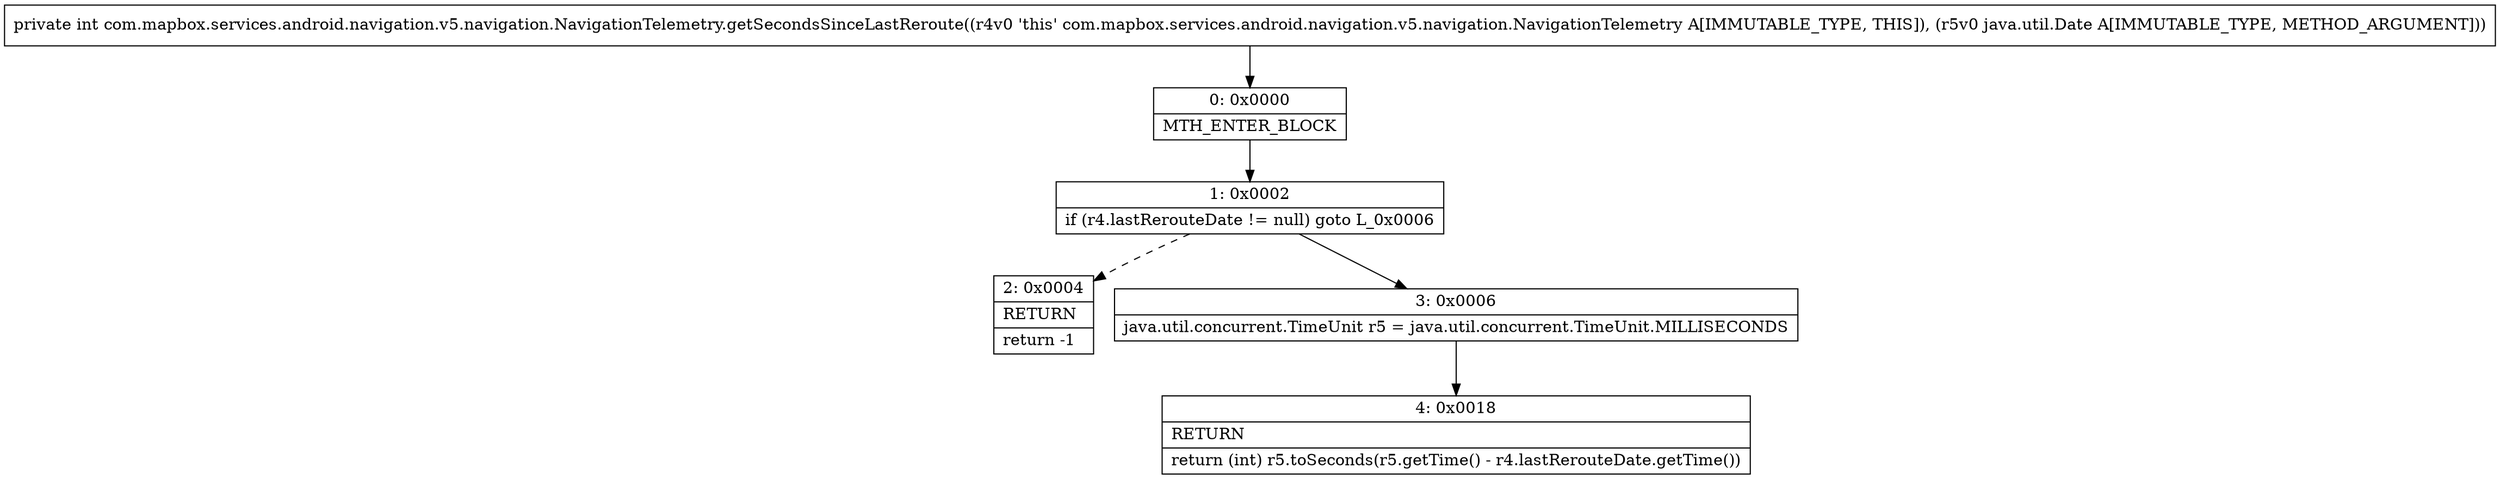 digraph "CFG forcom.mapbox.services.android.navigation.v5.navigation.NavigationTelemetry.getSecondsSinceLastReroute(Ljava\/util\/Date;)I" {
Node_0 [shape=record,label="{0\:\ 0x0000|MTH_ENTER_BLOCK\l}"];
Node_1 [shape=record,label="{1\:\ 0x0002|if (r4.lastRerouteDate != null) goto L_0x0006\l}"];
Node_2 [shape=record,label="{2\:\ 0x0004|RETURN\l|return \-1\l}"];
Node_3 [shape=record,label="{3\:\ 0x0006|java.util.concurrent.TimeUnit r5 = java.util.concurrent.TimeUnit.MILLISECONDS\l}"];
Node_4 [shape=record,label="{4\:\ 0x0018|RETURN\l|return (int) r5.toSeconds(r5.getTime() \- r4.lastRerouteDate.getTime())\l}"];
MethodNode[shape=record,label="{private int com.mapbox.services.android.navigation.v5.navigation.NavigationTelemetry.getSecondsSinceLastReroute((r4v0 'this' com.mapbox.services.android.navigation.v5.navigation.NavigationTelemetry A[IMMUTABLE_TYPE, THIS]), (r5v0 java.util.Date A[IMMUTABLE_TYPE, METHOD_ARGUMENT])) }"];
MethodNode -> Node_0;
Node_0 -> Node_1;
Node_1 -> Node_2[style=dashed];
Node_1 -> Node_3;
Node_3 -> Node_4;
}

